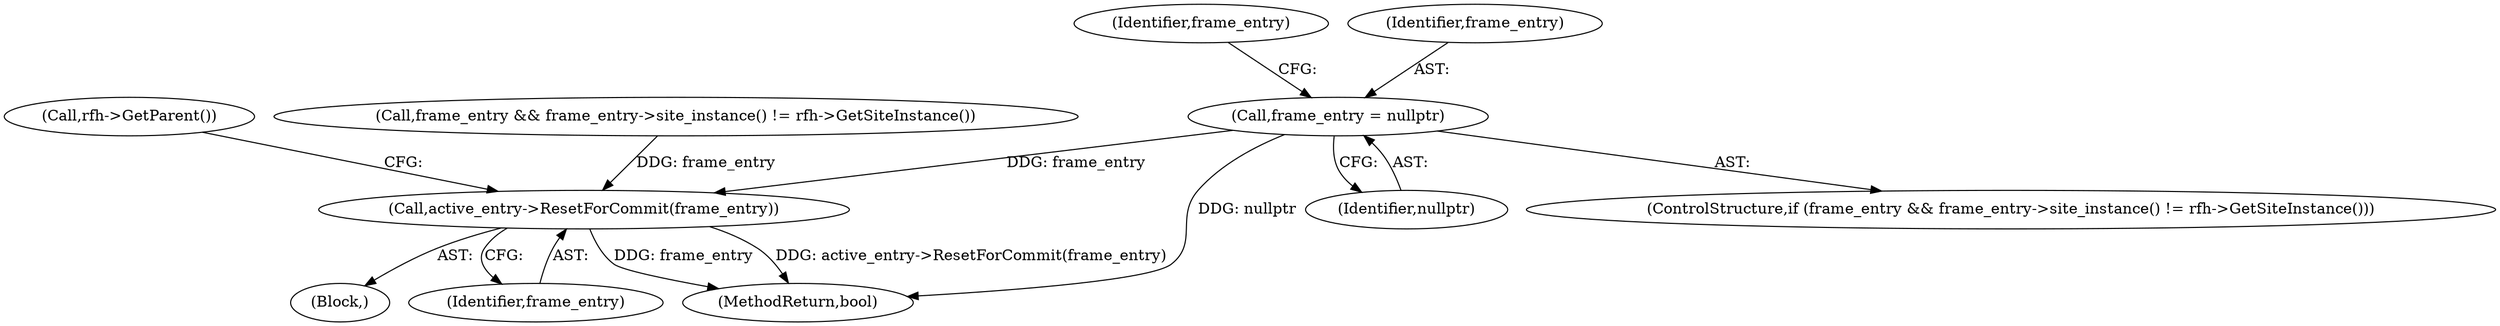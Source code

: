 digraph "0_Chrome_c050720e317e5223bcbdcaafb816befa789ceaa9@pointer" {
"1000343" [label="(Call,frame_entry = nullptr)"];
"1000402" [label="(Call,active_entry->ResetForCommit(frame_entry))"];
"1000337" [label="(ControlStructure,if (frame_entry && frame_entry->site_instance() != rfh->GetSiteInstance()))"];
"1000462" [label="(MethodReturn,bool)"];
"1000347" [label="(Identifier,frame_entry)"];
"1000402" [label="(Call,active_entry->ResetForCommit(frame_entry))"];
"1000345" [label="(Identifier,nullptr)"];
"1000110" [label="(Block,)"];
"1000406" [label="(Call,rfh->GetParent())"];
"1000338" [label="(Call,frame_entry && frame_entry->site_instance() != rfh->GetSiteInstance())"];
"1000403" [label="(Identifier,frame_entry)"];
"1000344" [label="(Identifier,frame_entry)"];
"1000343" [label="(Call,frame_entry = nullptr)"];
"1000343" -> "1000337"  [label="AST: "];
"1000343" -> "1000345"  [label="CFG: "];
"1000344" -> "1000343"  [label="AST: "];
"1000345" -> "1000343"  [label="AST: "];
"1000347" -> "1000343"  [label="CFG: "];
"1000343" -> "1000462"  [label="DDG: nullptr"];
"1000343" -> "1000402"  [label="DDG: frame_entry"];
"1000402" -> "1000110"  [label="AST: "];
"1000402" -> "1000403"  [label="CFG: "];
"1000403" -> "1000402"  [label="AST: "];
"1000406" -> "1000402"  [label="CFG: "];
"1000402" -> "1000462"  [label="DDG: active_entry->ResetForCommit(frame_entry)"];
"1000402" -> "1000462"  [label="DDG: frame_entry"];
"1000338" -> "1000402"  [label="DDG: frame_entry"];
}
